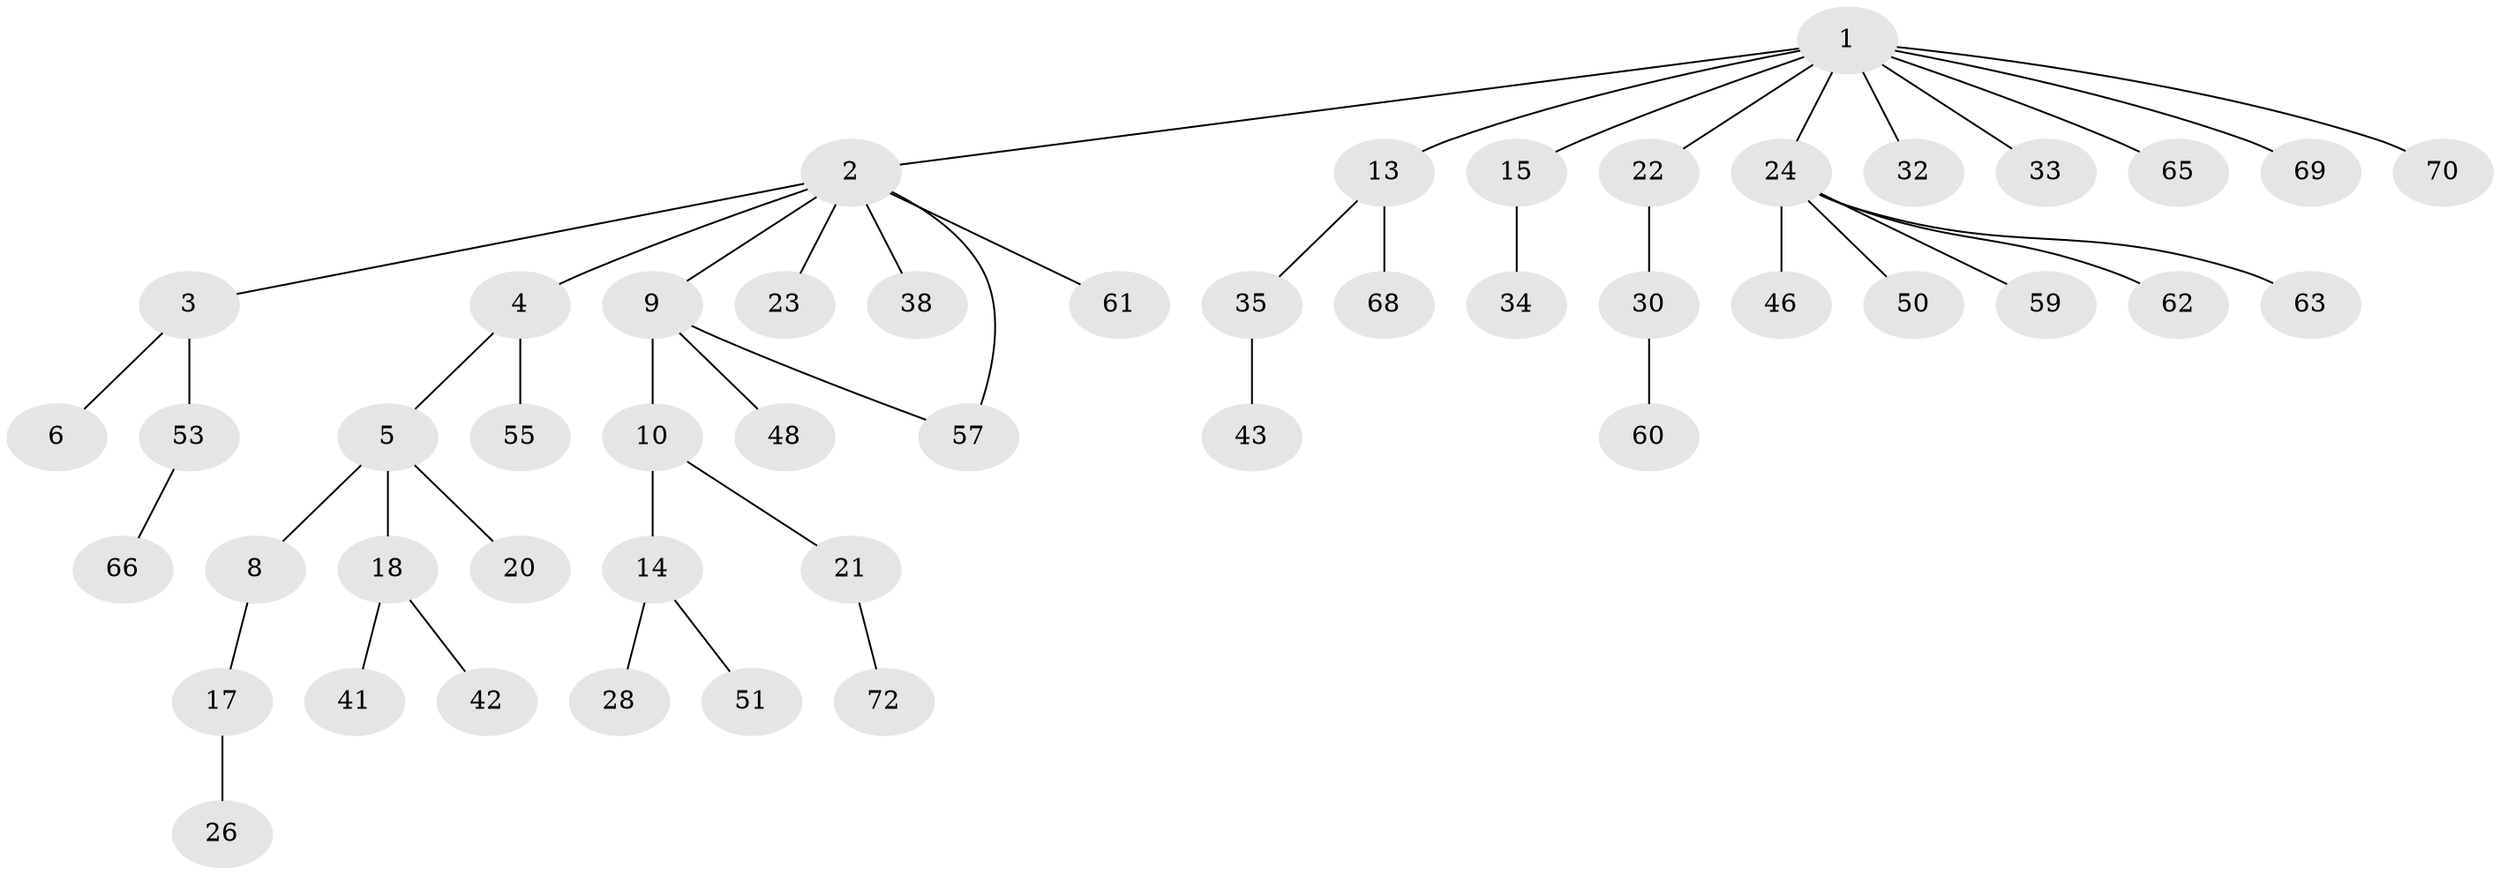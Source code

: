 // original degree distribution, {7: 0.027777777777777776, 8: 0.013888888888888888, 4: 0.08333333333333333, 1: 0.5416666666666666, 2: 0.20833333333333334, 3: 0.1111111111111111, 5: 0.013888888888888888}
// Generated by graph-tools (version 1.1) at 2025/10/02/27/25 16:10:52]
// undirected, 48 vertices, 48 edges
graph export_dot {
graph [start="1"]
  node [color=gray90,style=filled];
  1 [super="+12"];
  2 [super="+39"];
  3 [super="+54"];
  4 [super="+11"];
  5 [super="+7"];
  6;
  8 [super="+16"];
  9 [super="+44"];
  10 [super="+40"];
  13 [super="+36"];
  14 [super="+29"];
  15 [super="+71"];
  17 [super="+19"];
  18 [super="+31"];
  20 [super="+27"];
  21 [super="+45"];
  22 [super="+25"];
  23;
  24 [super="+52"];
  26;
  28;
  30 [super="+37"];
  32;
  33 [super="+67"];
  34;
  35 [super="+47"];
  38 [super="+58"];
  41;
  42;
  43 [super="+49"];
  46;
  48 [super="+64"];
  50;
  51 [super="+56"];
  53;
  55;
  57;
  59;
  60;
  61;
  62;
  63;
  65;
  66;
  68;
  69;
  70;
  72;
  1 -- 2;
  1 -- 13;
  1 -- 15;
  1 -- 22;
  1 -- 32;
  1 -- 65;
  1 -- 33;
  1 -- 69;
  1 -- 70;
  1 -- 24;
  2 -- 3;
  2 -- 4;
  2 -- 9;
  2 -- 23;
  2 -- 38;
  2 -- 61;
  2 -- 57;
  3 -- 6;
  3 -- 53;
  4 -- 5;
  4 -- 55;
  5 -- 18;
  5 -- 20;
  5 -- 8;
  8 -- 17;
  9 -- 10;
  9 -- 48;
  9 -- 57;
  10 -- 14;
  10 -- 21;
  13 -- 35;
  13 -- 68;
  14 -- 28;
  14 -- 51;
  15 -- 34;
  17 -- 26;
  18 -- 41;
  18 -- 42;
  21 -- 72;
  22 -- 30;
  24 -- 46;
  24 -- 50;
  24 -- 59;
  24 -- 62;
  24 -- 63;
  30 -- 60;
  35 -- 43;
  53 -- 66;
}
